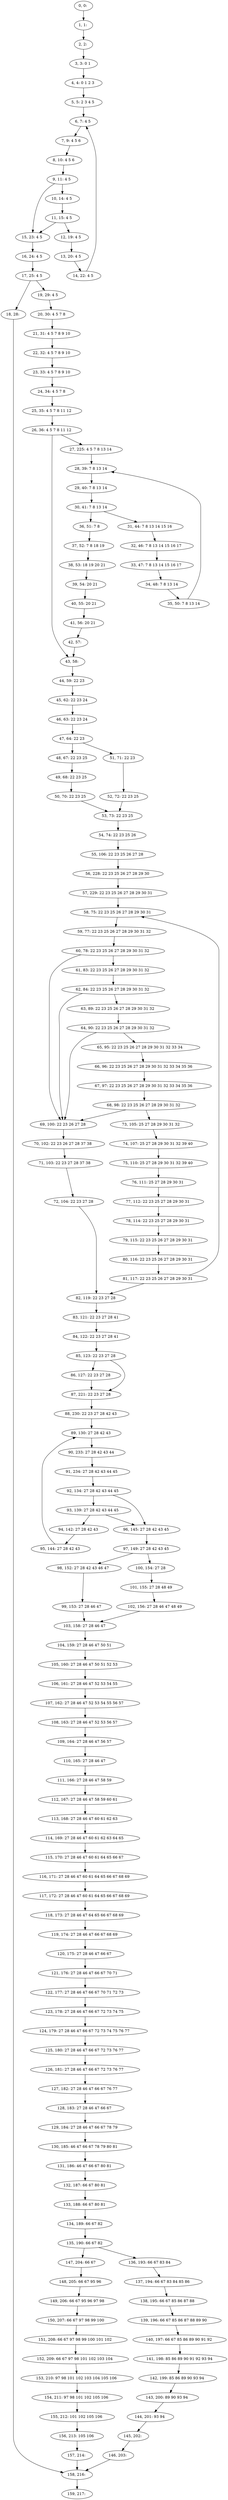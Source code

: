 digraph G {
0[label="0, 0: "];
1[label="1, 1: "];
2[label="2, 2: "];
3[label="3, 3: 0 1 "];
4[label="4, 4: 0 1 2 3 "];
5[label="5, 5: 2 3 4 5 "];
6[label="6, 7: 4 5 "];
7[label="7, 9: 4 5 6 "];
8[label="8, 10: 4 5 6 "];
9[label="9, 11: 4 5 "];
10[label="10, 14: 4 5 "];
11[label="11, 15: 4 5 "];
12[label="12, 19: 4 5 "];
13[label="13, 20: 4 5 "];
14[label="14, 22: 4 5 "];
15[label="15, 23: 4 5 "];
16[label="16, 24: 4 5 "];
17[label="17, 25: 4 5 "];
18[label="18, 28: "];
19[label="19, 29: 4 5 "];
20[label="20, 30: 4 5 7 8 "];
21[label="21, 31: 4 5 7 8 9 10 "];
22[label="22, 32: 4 5 7 8 9 10 "];
23[label="23, 33: 4 5 7 8 9 10 "];
24[label="24, 34: 4 5 7 8 "];
25[label="25, 35: 4 5 7 8 11 12 "];
26[label="26, 36: 4 5 7 8 11 12 "];
27[label="27, 225: 4 5 7 8 13 14 "];
28[label="28, 39: 7 8 13 14 "];
29[label="29, 40: 7 8 13 14 "];
30[label="30, 41: 7 8 13 14 "];
31[label="31, 44: 7 8 13 14 15 16 "];
32[label="32, 46: 7 8 13 14 15 16 17 "];
33[label="33, 47: 7 8 13 14 15 16 17 "];
34[label="34, 48: 7 8 13 14 "];
35[label="35, 50: 7 8 13 14 "];
36[label="36, 51: 7 8 "];
37[label="37, 52: 7 8 18 19 "];
38[label="38, 53: 18 19 20 21 "];
39[label="39, 54: 20 21 "];
40[label="40, 55: 20 21 "];
41[label="41, 56: 20 21 "];
42[label="42, 57: "];
43[label="43, 58: "];
44[label="44, 59: 22 23 "];
45[label="45, 62: 22 23 24 "];
46[label="46, 63: 22 23 24 "];
47[label="47, 64: 22 23 "];
48[label="48, 67: 22 23 25 "];
49[label="49, 68: 22 23 25 "];
50[label="50, 70: 22 23 25 "];
51[label="51, 71: 22 23 "];
52[label="52, 72: 22 23 25 "];
53[label="53, 73: 22 23 25 "];
54[label="54, 74: 22 23 25 26 "];
55[label="55, 106: 22 23 25 26 27 28 "];
56[label="56, 228: 22 23 25 26 27 28 29 30 "];
57[label="57, 229: 22 23 25 26 27 28 29 30 31 "];
58[label="58, 75: 22 23 25 26 27 28 29 30 31 "];
59[label="59, 77: 22 23 25 26 27 28 29 30 31 32 "];
60[label="60, 78: 22 23 25 26 27 28 29 30 31 32 "];
61[label="61, 83: 22 23 25 26 27 28 29 30 31 32 "];
62[label="62, 84: 22 23 25 26 27 28 29 30 31 32 "];
63[label="63, 89: 22 23 25 26 27 28 29 30 31 32 "];
64[label="64, 90: 22 23 25 26 27 28 29 30 31 32 "];
65[label="65, 95: 22 23 25 26 27 28 29 30 31 32 33 34 "];
66[label="66, 96: 22 23 25 26 27 28 29 30 31 32 33 34 35 36 "];
67[label="67, 97: 22 23 25 26 27 28 29 30 31 32 33 34 35 36 "];
68[label="68, 98: 22 23 25 26 27 28 29 30 31 32 "];
69[label="69, 100: 22 23 26 27 28 "];
70[label="70, 102: 22 23 26 27 28 37 38 "];
71[label="71, 103: 22 23 27 28 37 38 "];
72[label="72, 104: 22 23 27 28 "];
73[label="73, 105: 25 27 28 29 30 31 32 "];
74[label="74, 107: 25 27 28 29 30 31 32 39 40 "];
75[label="75, 110: 25 27 28 29 30 31 32 39 40 "];
76[label="76, 111: 25 27 28 29 30 31 "];
77[label="77, 112: 22 23 25 27 28 29 30 31 "];
78[label="78, 114: 22 23 25 27 28 29 30 31 "];
79[label="79, 115: 22 23 25 26 27 28 29 30 31 "];
80[label="80, 116: 22 23 25 26 27 28 29 30 31 "];
81[label="81, 117: 22 23 25 26 27 28 29 30 31 "];
82[label="82, 119: 22 23 27 28 "];
83[label="83, 121: 22 23 27 28 41 "];
84[label="84, 122: 22 23 27 28 41 "];
85[label="85, 123: 22 23 27 28 "];
86[label="86, 127: 22 23 27 28 "];
87[label="87, 221: 22 23 27 28 "];
88[label="88, 230: 22 23 27 28 42 43 "];
89[label="89, 130: 27 28 42 43 "];
90[label="90, 233: 27 28 42 43 44 "];
91[label="91, 234: 27 28 42 43 44 45 "];
92[label="92, 134: 27 28 42 43 44 45 "];
93[label="93, 139: 27 28 42 43 44 45 "];
94[label="94, 142: 27 28 42 43 "];
95[label="95, 144: 27 28 42 43 "];
96[label="96, 145: 27 28 42 43 45 "];
97[label="97, 149: 27 28 42 43 45 "];
98[label="98, 152: 27 28 42 43 46 47 "];
99[label="99, 153: 27 28 46 47 "];
100[label="100, 154: 27 28 "];
101[label="101, 155: 27 28 48 49 "];
102[label="102, 156: 27 28 46 47 48 49 "];
103[label="103, 158: 27 28 46 47 "];
104[label="104, 159: 27 28 46 47 50 51 "];
105[label="105, 160: 27 28 46 47 50 51 52 53 "];
106[label="106, 161: 27 28 46 47 52 53 54 55 "];
107[label="107, 162: 27 28 46 47 52 53 54 55 56 57 "];
108[label="108, 163: 27 28 46 47 52 53 56 57 "];
109[label="109, 164: 27 28 46 47 56 57 "];
110[label="110, 165: 27 28 46 47 "];
111[label="111, 166: 27 28 46 47 58 59 "];
112[label="112, 167: 27 28 46 47 58 59 60 61 "];
113[label="113, 168: 27 28 46 47 60 61 62 63 "];
114[label="114, 169: 27 28 46 47 60 61 62 63 64 65 "];
115[label="115, 170: 27 28 46 47 60 61 64 65 66 67 "];
116[label="116, 171: 27 28 46 47 60 61 64 65 66 67 68 69 "];
117[label="117, 172: 27 28 46 47 60 61 64 65 66 67 68 69 "];
118[label="118, 173: 27 28 46 47 64 65 66 67 68 69 "];
119[label="119, 174: 27 28 46 47 66 67 68 69 "];
120[label="120, 175: 27 28 46 47 66 67 "];
121[label="121, 176: 27 28 46 47 66 67 70 71 "];
122[label="122, 177: 27 28 46 47 66 67 70 71 72 73 "];
123[label="123, 178: 27 28 46 47 66 67 72 73 74 75 "];
124[label="124, 179: 27 28 46 47 66 67 72 73 74 75 76 77 "];
125[label="125, 180: 27 28 46 47 66 67 72 73 76 77 "];
126[label="126, 181: 27 28 46 47 66 67 72 73 76 77 "];
127[label="127, 182: 27 28 46 47 66 67 76 77 "];
128[label="128, 183: 27 28 46 47 66 67 "];
129[label="129, 184: 27 28 46 47 66 67 78 79 "];
130[label="130, 185: 46 47 66 67 78 79 80 81 "];
131[label="131, 186: 46 47 66 67 80 81 "];
132[label="132, 187: 66 67 80 81 "];
133[label="133, 188: 66 67 80 81 "];
134[label="134, 189: 66 67 82 "];
135[label="135, 190: 66 67 82 "];
136[label="136, 193: 66 67 83 84 "];
137[label="137, 194: 66 67 83 84 85 86 "];
138[label="138, 195: 66 67 85 86 87 88 "];
139[label="139, 196: 66 67 85 86 87 88 89 90 "];
140[label="140, 197: 66 67 85 86 89 90 91 92 "];
141[label="141, 198: 85 86 89 90 91 92 93 94 "];
142[label="142, 199: 85 86 89 90 93 94 "];
143[label="143, 200: 89 90 93 94 "];
144[label="144, 201: 93 94 "];
145[label="145, 202: "];
146[label="146, 203: "];
147[label="147, 204: 66 67 "];
148[label="148, 205: 66 67 95 96 "];
149[label="149, 206: 66 67 95 96 97 98 "];
150[label="150, 207: 66 67 97 98 99 100 "];
151[label="151, 208: 66 67 97 98 99 100 101 102 "];
152[label="152, 209: 66 67 97 98 101 102 103 104 "];
153[label="153, 210: 97 98 101 102 103 104 105 106 "];
154[label="154, 211: 97 98 101 102 105 106 "];
155[label="155, 212: 101 102 105 106 "];
156[label="156, 213: 105 106 "];
157[label="157, 214: "];
158[label="158, 216: "];
159[label="159, 217: "];
0->1 ;
1->2 ;
2->3 ;
3->4 ;
4->5 ;
5->6 ;
6->7 ;
7->8 ;
8->9 ;
9->10 ;
9->15 ;
10->11 ;
11->12 ;
11->15 ;
12->13 ;
13->14 ;
14->6 ;
15->16 ;
16->17 ;
17->18 ;
17->19 ;
18->158 ;
19->20 ;
20->21 ;
21->22 ;
22->23 ;
23->24 ;
24->25 ;
25->26 ;
26->27 ;
26->43 ;
27->28 ;
28->29 ;
29->30 ;
30->31 ;
30->36 ;
31->32 ;
32->33 ;
33->34 ;
34->35 ;
35->28 ;
36->37 ;
37->38 ;
38->39 ;
39->40 ;
40->41 ;
41->42 ;
42->43 ;
43->44 ;
44->45 ;
45->46 ;
46->47 ;
47->48 ;
47->51 ;
48->49 ;
49->50 ;
50->53 ;
51->52 ;
52->53 ;
53->54 ;
54->55 ;
55->56 ;
56->57 ;
57->58 ;
58->59 ;
59->60 ;
60->61 ;
60->69 ;
61->62 ;
62->63 ;
62->69 ;
63->64 ;
64->65 ;
64->69 ;
65->66 ;
66->67 ;
67->68 ;
68->69 ;
68->73 ;
69->70 ;
70->71 ;
71->72 ;
72->82 ;
73->74 ;
74->75 ;
75->76 ;
76->77 ;
77->78 ;
78->79 ;
79->80 ;
80->81 ;
81->82 ;
81->58 ;
82->83 ;
83->84 ;
84->85 ;
85->86 ;
85->87 ;
86->87 ;
87->88 ;
88->89 ;
89->90 ;
90->91 ;
91->92 ;
92->93 ;
92->96 ;
93->94 ;
93->96 ;
94->95 ;
95->89 ;
96->97 ;
97->98 ;
97->100 ;
98->99 ;
99->103 ;
100->101 ;
101->102 ;
102->103 ;
103->104 ;
104->105 ;
105->106 ;
106->107 ;
107->108 ;
108->109 ;
109->110 ;
110->111 ;
111->112 ;
112->113 ;
113->114 ;
114->115 ;
115->116 ;
116->117 ;
117->118 ;
118->119 ;
119->120 ;
120->121 ;
121->122 ;
122->123 ;
123->124 ;
124->125 ;
125->126 ;
126->127 ;
127->128 ;
128->129 ;
129->130 ;
130->131 ;
131->132 ;
132->133 ;
133->134 ;
134->135 ;
135->136 ;
135->147 ;
136->137 ;
137->138 ;
138->139 ;
139->140 ;
140->141 ;
141->142 ;
142->143 ;
143->144 ;
144->145 ;
145->146 ;
146->158 ;
147->148 ;
148->149 ;
149->150 ;
150->151 ;
151->152 ;
152->153 ;
153->154 ;
154->155 ;
155->156 ;
156->157 ;
157->158 ;
158->159 ;
}
